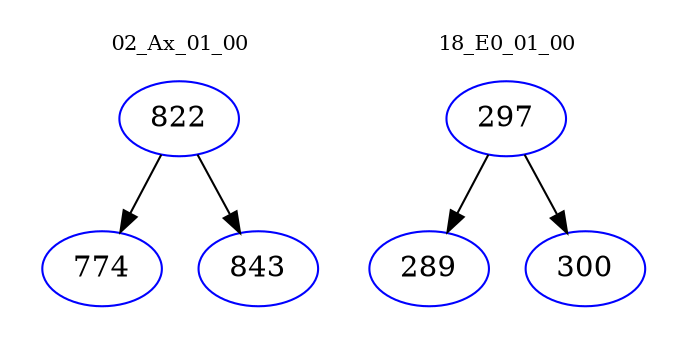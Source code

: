 digraph{
subgraph cluster_0 {
color = white
label = "02_Ax_01_00";
fontsize=10;
T0_822 [label="822", color="blue"]
T0_822 -> T0_774 [color="black"]
T0_774 [label="774", color="blue"]
T0_822 -> T0_843 [color="black"]
T0_843 [label="843", color="blue"]
}
subgraph cluster_1 {
color = white
label = "18_E0_01_00";
fontsize=10;
T1_297 [label="297", color="blue"]
T1_297 -> T1_289 [color="black"]
T1_289 [label="289", color="blue"]
T1_297 -> T1_300 [color="black"]
T1_300 [label="300", color="blue"]
}
}
